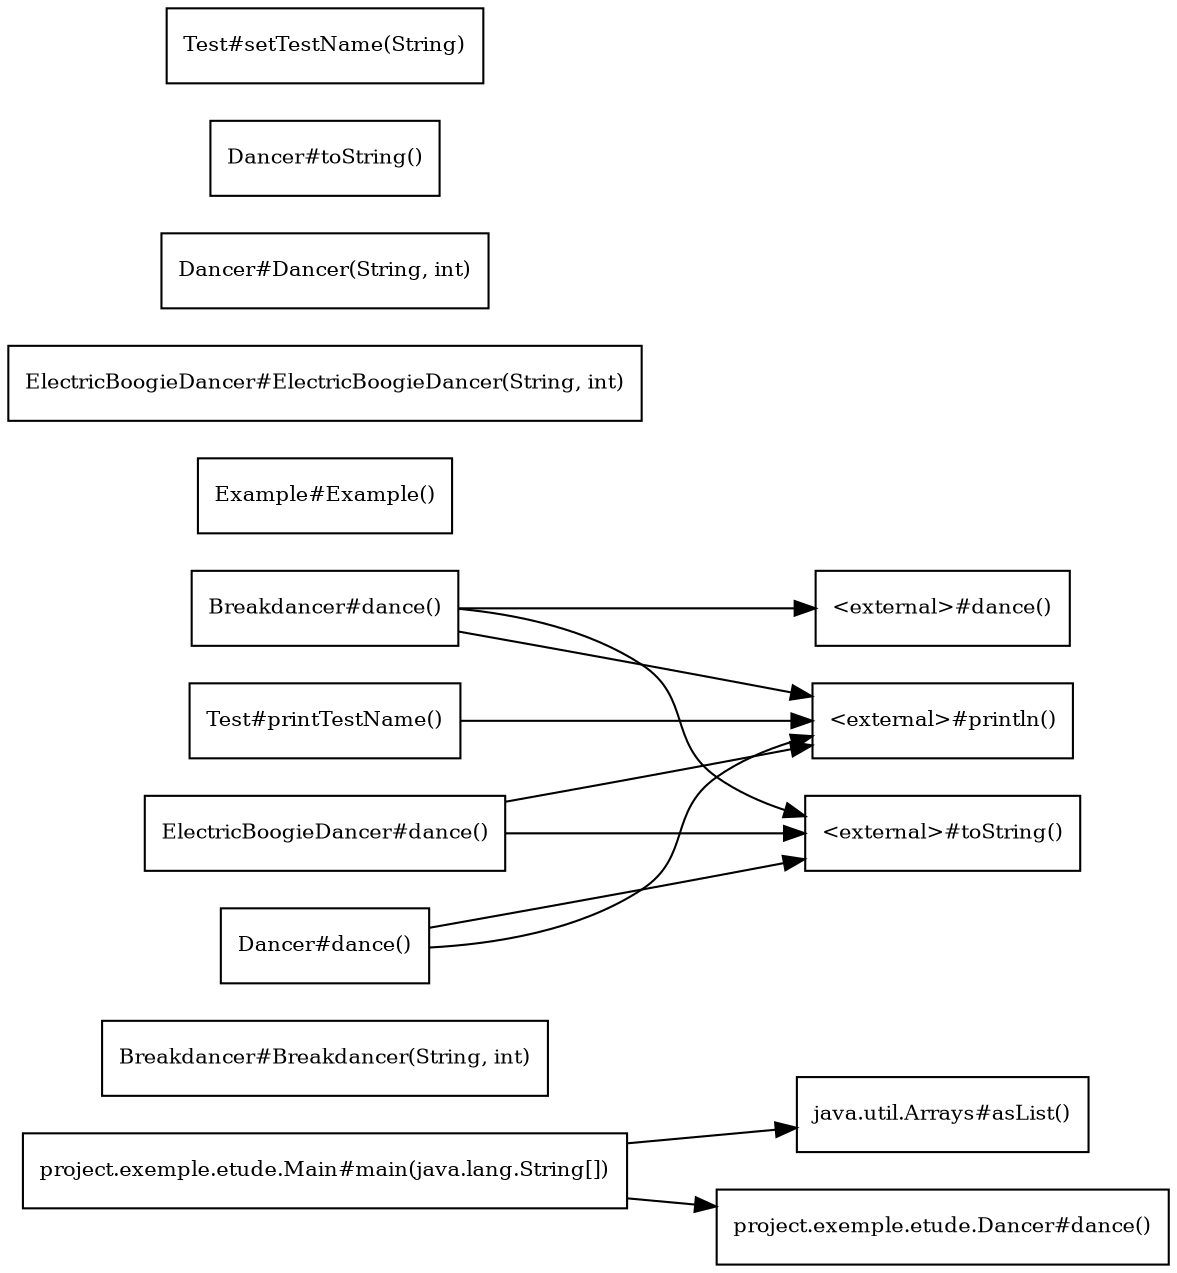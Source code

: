 digraph CallGraph {
  rankdir=LR;
  node [shape=box, fontsize=10];
  "project.exemple.etude.Main#main(java.lang.String[])";
  "Breakdancer#Breakdancer(String, int)";
  "Breakdancer#dance()";
  "Example#Example()";
  "ElectricBoogieDancer#ElectricBoogieDancer(String, int)";
  "ElectricBoogieDancer#dance()";
  "Dancer#Dancer(String, int)";
  "Dancer#dance()";
  "Dancer#toString()";
  "Test#printTestName()";
  "Test#setTestName(String)";
  "java.util.Arrays#asList()";
  "project.exemple.etude.Dancer#dance()";
  "<external>#dance()";
  "<external>#println()";
  "<external>#toString()";
  "project.exemple.etude.Main#main(java.lang.String[])" -> "java.util.Arrays#asList()";
  "project.exemple.etude.Main#main(java.lang.String[])" -> "project.exemple.etude.Dancer#dance()";
  "Breakdancer#dance()" -> "<external>#dance()";
  "Breakdancer#dance()" -> "<external>#println()";
  "Breakdancer#dance()" -> "<external>#toString()";
  "ElectricBoogieDancer#dance()" -> "<external>#println()";
  "ElectricBoogieDancer#dance()" -> "<external>#toString()";
  "Dancer#dance()" -> "<external>#println()";
  "Dancer#dance()" -> "<external>#toString()";
  "Test#printTestName()" -> "<external>#println()";
}
